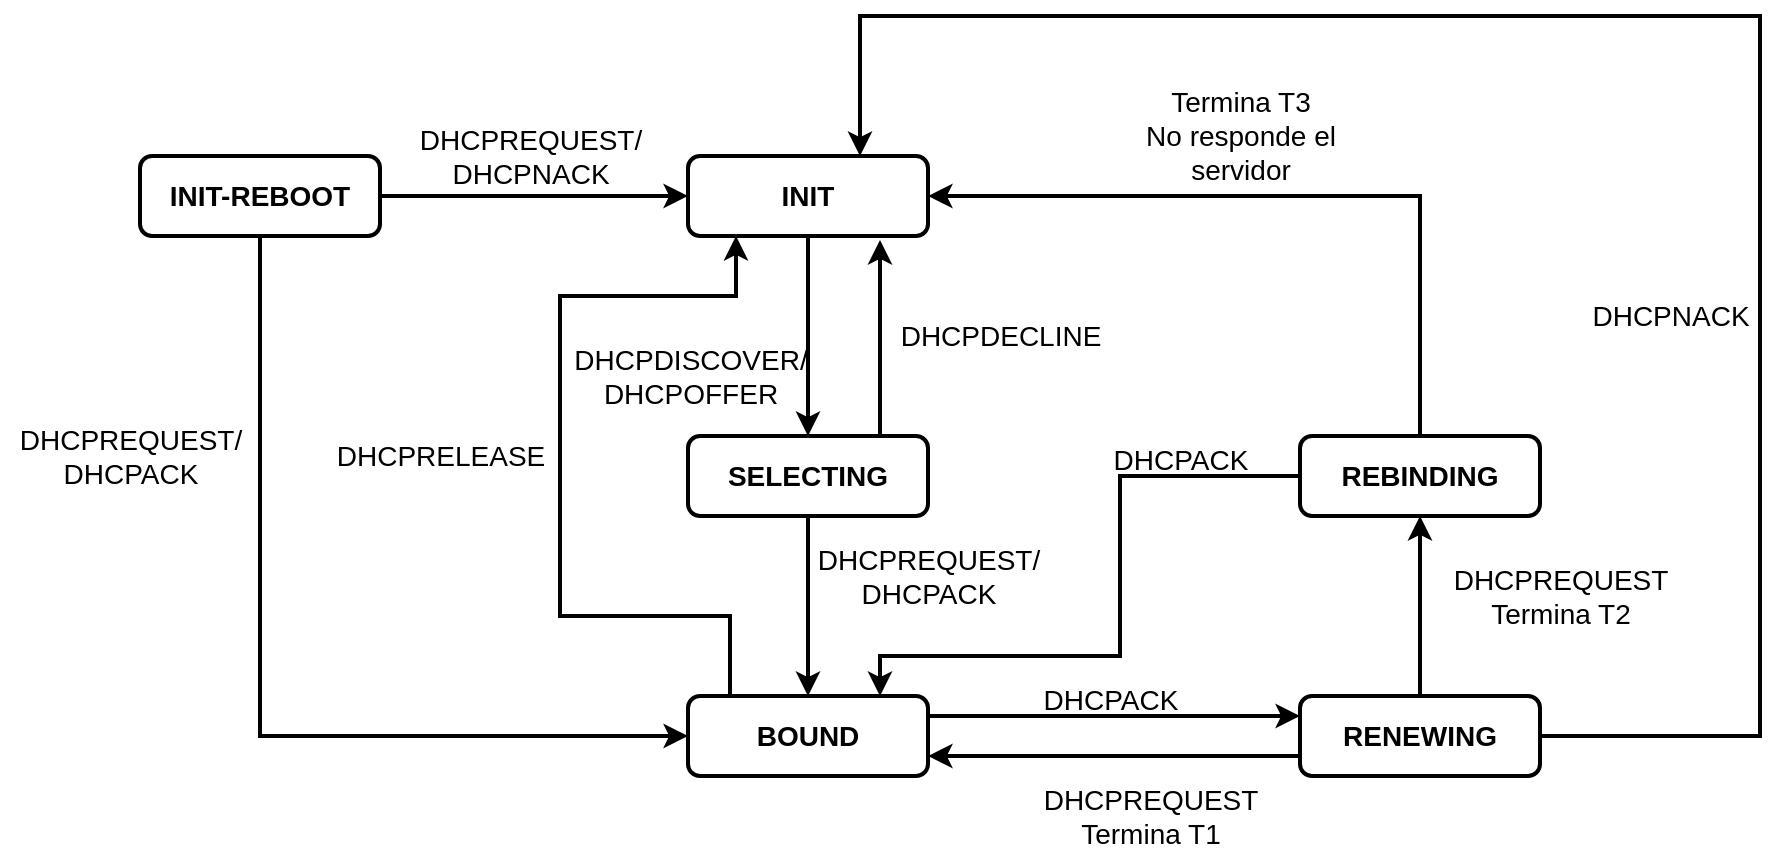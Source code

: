 <mxfile version="18.1.1" type="device"><diagram id="DZJyugKHQjJdZpBN0sN3" name="Page-1"><mxGraphModel dx="1422" dy="760" grid="1" gridSize="10" guides="1" tooltips="1" connect="1" arrows="1" fold="1" page="1" pageScale="1" pageWidth="827" pageHeight="1169" math="0" shadow="0"><root><mxCell id="0"/><mxCell id="1" parent="0"/><mxCell id="4vcwpDJU_zQXwGoTEf4o-3" value="" style="edgeStyle=orthogonalEdgeStyle;rounded=0;orthogonalLoop=1;jettySize=auto;html=1;fontSize=14;strokeWidth=2;" edge="1" parent="1" source="4vcwpDJU_zQXwGoTEf4o-1" target="4vcwpDJU_zQXwGoTEf4o-2"><mxGeometry relative="1" as="geometry"/></mxCell><mxCell id="4vcwpDJU_zQXwGoTEf4o-1" value="&lt;font size=&quot;1&quot;&gt;&lt;b style=&quot;font-size: 14px;&quot;&gt;INIT&lt;/b&gt;&lt;/font&gt;" style="rounded=1;whiteSpace=wrap;html=1;strokeWidth=2;" vertex="1" parent="1"><mxGeometry x="354" y="100" width="120" height="40" as="geometry"/></mxCell><mxCell id="4vcwpDJU_zQXwGoTEf4o-7" value="" style="edgeStyle=orthogonalEdgeStyle;rounded=0;orthogonalLoop=1;jettySize=auto;html=1;fontSize=14;strokeWidth=2;" edge="1" parent="1" source="4vcwpDJU_zQXwGoTEf4o-2" target="4vcwpDJU_zQXwGoTEf4o-5"><mxGeometry relative="1" as="geometry"/></mxCell><mxCell id="4vcwpDJU_zQXwGoTEf4o-36" value="" style="edgeStyle=orthogonalEdgeStyle;rounded=0;orthogonalLoop=1;jettySize=auto;html=1;fontSize=14;strokeWidth=2;entryX=0.808;entryY=1.05;entryDx=0;entryDy=0;entryPerimeter=0;" edge="1" parent="1" source="4vcwpDJU_zQXwGoTEf4o-2" target="4vcwpDJU_zQXwGoTEf4o-1"><mxGeometry relative="1" as="geometry"><Array as="points"><mxPoint x="450" y="210"/><mxPoint x="450" y="210"/></Array></mxGeometry></mxCell><mxCell id="4vcwpDJU_zQXwGoTEf4o-2" value="&lt;font size=&quot;1&quot;&gt;&lt;b style=&quot;font-size: 14px;&quot;&gt;SELECTING&lt;/b&gt;&lt;/font&gt;" style="rounded=1;whiteSpace=wrap;html=1;strokeWidth=2;" vertex="1" parent="1"><mxGeometry x="354" y="240" width="120" height="40" as="geometry"/></mxCell><mxCell id="4vcwpDJU_zQXwGoTEf4o-4" value="&lt;div&gt;DHCPDISCOVER/&lt;/div&gt;&lt;div&gt;DHCPOFFER&lt;br&gt;&lt;/div&gt;" style="text;html=1;resizable=0;autosize=1;align=center;verticalAlign=middle;points=[];fillColor=none;strokeColor=none;rounded=0;fontSize=14;" vertex="1" parent="1"><mxGeometry x="290" y="190" width="130" height="40" as="geometry"/></mxCell><mxCell id="4vcwpDJU_zQXwGoTEf4o-18" value="" style="edgeStyle=orthogonalEdgeStyle;rounded=0;orthogonalLoop=1;jettySize=auto;html=1;fontSize=14;strokeWidth=2;entryX=0;entryY=0.25;entryDx=0;entryDy=0;" edge="1" parent="1" source="4vcwpDJU_zQXwGoTEf4o-5" target="4vcwpDJU_zQXwGoTEf4o-15"><mxGeometry relative="1" as="geometry"><mxPoint x="554" y="390" as="targetPoint"/><Array as="points"><mxPoint x="590" y="380"/><mxPoint x="590" y="380"/></Array></mxGeometry></mxCell><mxCell id="4vcwpDJU_zQXwGoTEf4o-34" value="" style="edgeStyle=orthogonalEdgeStyle;rounded=0;orthogonalLoop=1;jettySize=auto;html=1;fontSize=14;strokeWidth=2;exitX=0.175;exitY=0;exitDx=0;exitDy=0;exitPerimeter=0;entryX=0.2;entryY=1;entryDx=0;entryDy=0;entryPerimeter=0;" edge="1" parent="1" source="4vcwpDJU_zQXwGoTEf4o-5" target="4vcwpDJU_zQXwGoTEf4o-1"><mxGeometry relative="1" as="geometry"><mxPoint x="260" y="230" as="targetPoint"/><Array as="points"><mxPoint x="375" y="330"/><mxPoint x="290" y="330"/><mxPoint x="290" y="170"/><mxPoint x="378" y="170"/></Array></mxGeometry></mxCell><mxCell id="4vcwpDJU_zQXwGoTEf4o-5" value="&lt;font size=&quot;1&quot;&gt;&lt;b style=&quot;font-size: 14px;&quot;&gt;BOUND&lt;/b&gt;&lt;/font&gt;" style="rounded=1;whiteSpace=wrap;html=1;strokeWidth=2;" vertex="1" parent="1"><mxGeometry x="354" y="370" width="120" height="40" as="geometry"/></mxCell><mxCell id="4vcwpDJU_zQXwGoTEf4o-6" value="&lt;div&gt;DHCPREQUEST/&lt;/div&gt;&lt;div&gt;DHCPACK&lt;br&gt;&lt;/div&gt;" style="text;html=1;resizable=0;autosize=1;align=center;verticalAlign=middle;points=[];fillColor=none;strokeColor=none;rounded=0;fontSize=14;" vertex="1" parent="1"><mxGeometry x="409" y="290" width="130" height="40" as="geometry"/></mxCell><mxCell id="4vcwpDJU_zQXwGoTEf4o-10" value="" style="edgeStyle=orthogonalEdgeStyle;rounded=0;orthogonalLoop=1;jettySize=auto;html=1;fontSize=14;strokeWidth=2;entryX=0;entryY=0.5;entryDx=0;entryDy=0;" edge="1" parent="1" source="4vcwpDJU_zQXwGoTEf4o-8" target="4vcwpDJU_zQXwGoTEf4o-5"><mxGeometry relative="1" as="geometry"><mxPoint x="140" y="210" as="targetPoint"/><Array as="points"><mxPoint x="140" y="390"/></Array></mxGeometry></mxCell><mxCell id="4vcwpDJU_zQXwGoTEf4o-13" value="" style="edgeStyle=orthogonalEdgeStyle;rounded=0;orthogonalLoop=1;jettySize=auto;html=1;fontSize=14;strokeWidth=2;entryX=0;entryY=0.5;entryDx=0;entryDy=0;" edge="1" parent="1" source="4vcwpDJU_zQXwGoTEf4o-8" target="4vcwpDJU_zQXwGoTEf4o-1"><mxGeometry relative="1" as="geometry"><mxPoint x="280" y="120" as="targetPoint"/></mxGeometry></mxCell><mxCell id="4vcwpDJU_zQXwGoTEf4o-8" value="&lt;font size=&quot;1&quot;&gt;&lt;b style=&quot;font-size: 14px;&quot;&gt;INIT-REBOOT&lt;/b&gt;&lt;/font&gt;" style="rounded=1;whiteSpace=wrap;html=1;strokeWidth=2;" vertex="1" parent="1"><mxGeometry x="80" y="100" width="120" height="40" as="geometry"/></mxCell><mxCell id="4vcwpDJU_zQXwGoTEf4o-11" value="&lt;div&gt;DHCPREQUEST/&lt;/div&gt;DHCPACK" style="text;html=1;resizable=0;autosize=1;align=center;verticalAlign=middle;points=[];fillColor=none;strokeColor=none;rounded=0;fontSize=14;" vertex="1" parent="1"><mxGeometry x="10" y="230" width="130" height="40" as="geometry"/></mxCell><mxCell id="4vcwpDJU_zQXwGoTEf4o-14" value="&lt;div&gt;DHCPREQUEST/&lt;/div&gt;DHCPNACK" style="text;html=1;resizable=0;autosize=1;align=center;verticalAlign=middle;points=[];fillColor=none;strokeColor=none;rounded=0;fontSize=14;" vertex="1" parent="1"><mxGeometry x="210" y="80" width="130" height="40" as="geometry"/></mxCell><mxCell id="4vcwpDJU_zQXwGoTEf4o-20" value="" style="edgeStyle=orthogonalEdgeStyle;rounded=0;orthogonalLoop=1;jettySize=auto;html=1;fontSize=14;strokeWidth=2;entryX=1;entryY=0.75;entryDx=0;entryDy=0;" edge="1" parent="1" source="4vcwpDJU_zQXwGoTEf4o-15" target="4vcwpDJU_zQXwGoTEf4o-5"><mxGeometry relative="1" as="geometry"><mxPoint x="580" y="390" as="targetPoint"/><Array as="points"><mxPoint x="630" y="400"/><mxPoint x="630" y="400"/></Array></mxGeometry></mxCell><mxCell id="4vcwpDJU_zQXwGoTEf4o-24" value="" style="edgeStyle=orthogonalEdgeStyle;rounded=0;orthogonalLoop=1;jettySize=auto;html=1;fontSize=14;strokeWidth=2;" edge="1" parent="1" source="4vcwpDJU_zQXwGoTEf4o-15" target="4vcwpDJU_zQXwGoTEf4o-23"><mxGeometry relative="1" as="geometry"/></mxCell><mxCell id="4vcwpDJU_zQXwGoTEf4o-39" value="" style="edgeStyle=orthogonalEdgeStyle;rounded=0;orthogonalLoop=1;jettySize=auto;html=1;fontSize=14;strokeWidth=2;" edge="1" parent="1" source="4vcwpDJU_zQXwGoTEf4o-15"><mxGeometry relative="1" as="geometry"><mxPoint x="440" y="100" as="targetPoint"/><Array as="points"><mxPoint x="890" y="390"/><mxPoint x="890" y="30"/><mxPoint x="440" y="30"/><mxPoint x="440" y="100"/></Array></mxGeometry></mxCell><mxCell id="4vcwpDJU_zQXwGoTEf4o-15" value="&lt;font size=&quot;1&quot;&gt;&lt;b style=&quot;font-size: 14px;&quot;&gt;RENEWING&lt;/b&gt;&lt;/font&gt;" style="rounded=1;whiteSpace=wrap;html=1;strokeWidth=2;" vertex="1" parent="1"><mxGeometry x="660" y="370" width="120" height="40" as="geometry"/></mxCell><mxCell id="4vcwpDJU_zQXwGoTEf4o-21" value="&lt;div&gt;DHCPREQUEST&lt;/div&gt;&lt;div&gt;Termina T1&lt;br&gt;&lt;/div&gt;" style="text;html=1;resizable=0;autosize=1;align=center;verticalAlign=middle;points=[];fillColor=none;strokeColor=none;rounded=0;fontSize=14;" vertex="1" parent="1"><mxGeometry x="525" y="410" width="120" height="40" as="geometry"/></mxCell><mxCell id="4vcwpDJU_zQXwGoTEf4o-22" value="&lt;div&gt;DHCPACK&lt;/div&gt;&lt;div&gt;&lt;br&gt;&lt;/div&gt;" style="text;html=1;resizable=0;autosize=1;align=center;verticalAlign=middle;points=[];fillColor=none;strokeColor=none;rounded=0;fontSize=14;" vertex="1" parent="1"><mxGeometry x="525" y="360" width="80" height="40" as="geometry"/></mxCell><mxCell id="4vcwpDJU_zQXwGoTEf4o-26" value="" style="edgeStyle=orthogonalEdgeStyle;rounded=0;orthogonalLoop=1;jettySize=auto;html=1;fontSize=14;strokeWidth=2;startArrow=none;exitX=0;exitY=0.5;exitDx=0;exitDy=0;" edge="1" parent="1" source="4vcwpDJU_zQXwGoTEf4o-23"><mxGeometry relative="1" as="geometry"><mxPoint x="450" y="370" as="targetPoint"/><Array as="points"><mxPoint x="570" y="260"/><mxPoint x="570" y="350"/><mxPoint x="450" y="350"/></Array></mxGeometry></mxCell><mxCell id="4vcwpDJU_zQXwGoTEf4o-31" value="" style="edgeStyle=orthogonalEdgeStyle;rounded=0;orthogonalLoop=1;jettySize=auto;html=1;fontSize=14;strokeWidth=2;entryX=1;entryY=0.5;entryDx=0;entryDy=0;" edge="1" parent="1" source="4vcwpDJU_zQXwGoTEf4o-23" target="4vcwpDJU_zQXwGoTEf4o-1"><mxGeometry relative="1" as="geometry"><mxPoint x="720" y="170" as="targetPoint"/><Array as="points"><mxPoint x="720" y="120"/></Array></mxGeometry></mxCell><mxCell id="4vcwpDJU_zQXwGoTEf4o-23" value="&lt;font size=&quot;1&quot;&gt;&lt;b style=&quot;font-size: 14px;&quot;&gt;REBINDING&lt;/b&gt;&lt;/font&gt;" style="rounded=1;whiteSpace=wrap;html=1;strokeWidth=2;" vertex="1" parent="1"><mxGeometry x="660" y="240" width="120" height="40" as="geometry"/></mxCell><mxCell id="4vcwpDJU_zQXwGoTEf4o-27" value="&lt;div&gt;DHCPACK&lt;/div&gt;&lt;div&gt;&lt;br&gt;&lt;/div&gt;" style="text;html=1;resizable=0;autosize=1;align=center;verticalAlign=middle;points=[];fillColor=none;strokeColor=none;rounded=0;fontSize=14;" vertex="1" parent="1"><mxGeometry x="560" y="240" width="80" height="40" as="geometry"/></mxCell><mxCell id="4vcwpDJU_zQXwGoTEf4o-29" value="&lt;div&gt;DHCPREQUEST&lt;/div&gt;&lt;div&gt;Termina T2&lt;br&gt;&lt;/div&gt;" style="text;html=1;resizable=0;autosize=1;align=center;verticalAlign=middle;points=[];fillColor=none;strokeColor=none;rounded=0;fontSize=14;" vertex="1" parent="1"><mxGeometry x="730" y="300" width="120" height="40" as="geometry"/></mxCell><mxCell id="4vcwpDJU_zQXwGoTEf4o-32" value="&lt;div&gt;Termina T3&lt;/div&gt;&lt;div&gt;No responde el&lt;/div&gt;&lt;div&gt;servidor&lt;br&gt;&lt;/div&gt;" style="text;html=1;resizable=0;autosize=1;align=center;verticalAlign=middle;points=[];fillColor=none;strokeColor=none;rounded=0;fontSize=14;" vertex="1" parent="1"><mxGeometry x="575" y="60" width="110" height="60" as="geometry"/></mxCell><mxCell id="4vcwpDJU_zQXwGoTEf4o-35" value="&lt;div&gt;DHCPRELEASE&lt;br&gt;&lt;/div&gt;" style="text;html=1;resizable=0;autosize=1;align=center;verticalAlign=middle;points=[];fillColor=none;strokeColor=none;rounded=0;fontSize=14;" vertex="1" parent="1"><mxGeometry x="170" y="240" width="120" height="20" as="geometry"/></mxCell><mxCell id="4vcwpDJU_zQXwGoTEf4o-37" value="DHCPDECLINE" style="text;html=1;resizable=0;autosize=1;align=center;verticalAlign=middle;points=[];fillColor=none;strokeColor=none;rounded=0;fontSize=14;" vertex="1" parent="1"><mxGeometry x="455" y="180" width="110" height="20" as="geometry"/></mxCell><mxCell id="4vcwpDJU_zQXwGoTEf4o-40" value="DHCPNACK" style="text;html=1;resizable=0;autosize=1;align=center;verticalAlign=middle;points=[];fillColor=none;strokeColor=none;rounded=0;fontSize=14;" vertex="1" parent="1"><mxGeometry x="800" y="170" width="90" height="20" as="geometry"/></mxCell></root></mxGraphModel></diagram></mxfile>